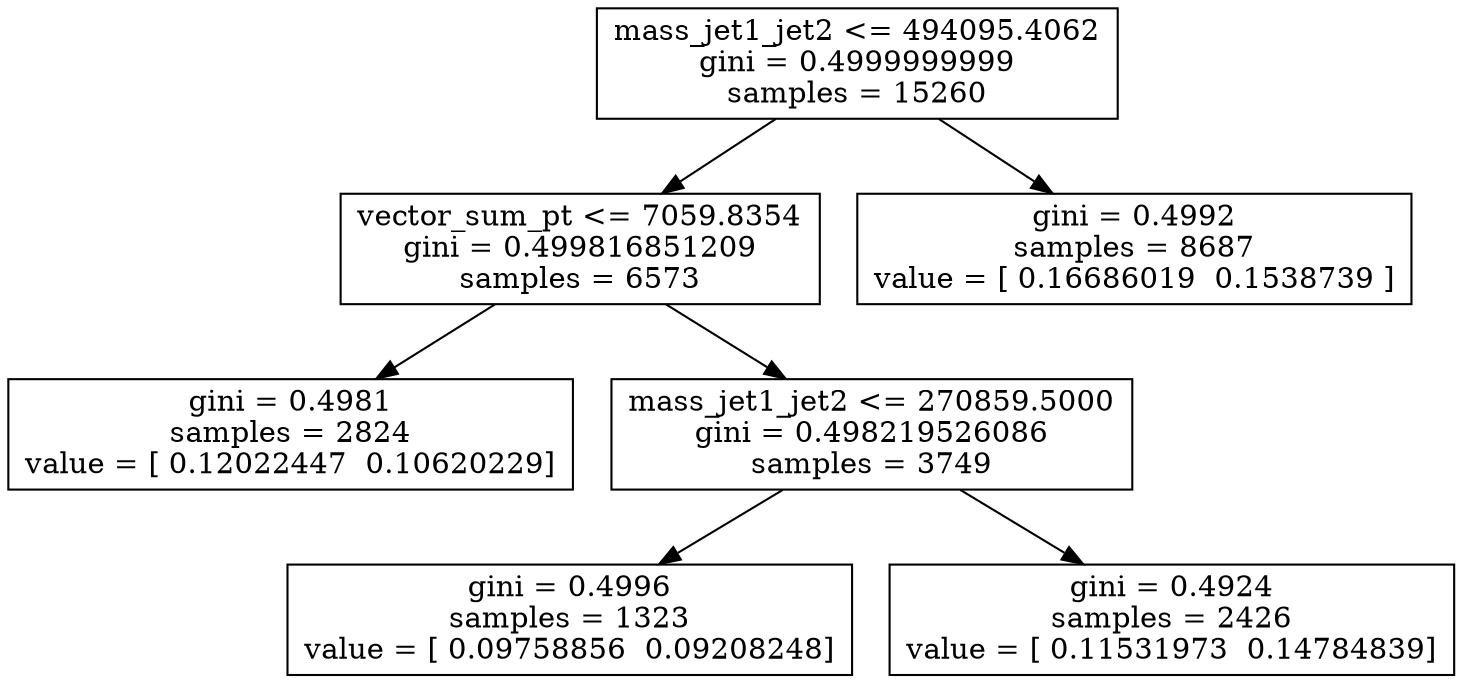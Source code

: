 digraph Tree {
0 [label="mass_jet1_jet2 <= 494095.4062\ngini = 0.4999999999\nsamples = 15260", shape="box"] ;
1 [label="vector_sum_pt <= 7059.8354\ngini = 0.499816851209\nsamples = 6573", shape="box"] ;
0 -> 1 ;
2 [label="gini = 0.4981\nsamples = 2824\nvalue = [ 0.12022447  0.10620229]", shape="box"] ;
1 -> 2 ;
3 [label="mass_jet1_jet2 <= 270859.5000\ngini = 0.498219526086\nsamples = 3749", shape="box"] ;
1 -> 3 ;
4 [label="gini = 0.4996\nsamples = 1323\nvalue = [ 0.09758856  0.09208248]", shape="box"] ;
3 -> 4 ;
5 [label="gini = 0.4924\nsamples = 2426\nvalue = [ 0.11531973  0.14784839]", shape="box"] ;
3 -> 5 ;
6 [label="gini = 0.4992\nsamples = 8687\nvalue = [ 0.16686019  0.1538739 ]", shape="box"] ;
0 -> 6 ;
}